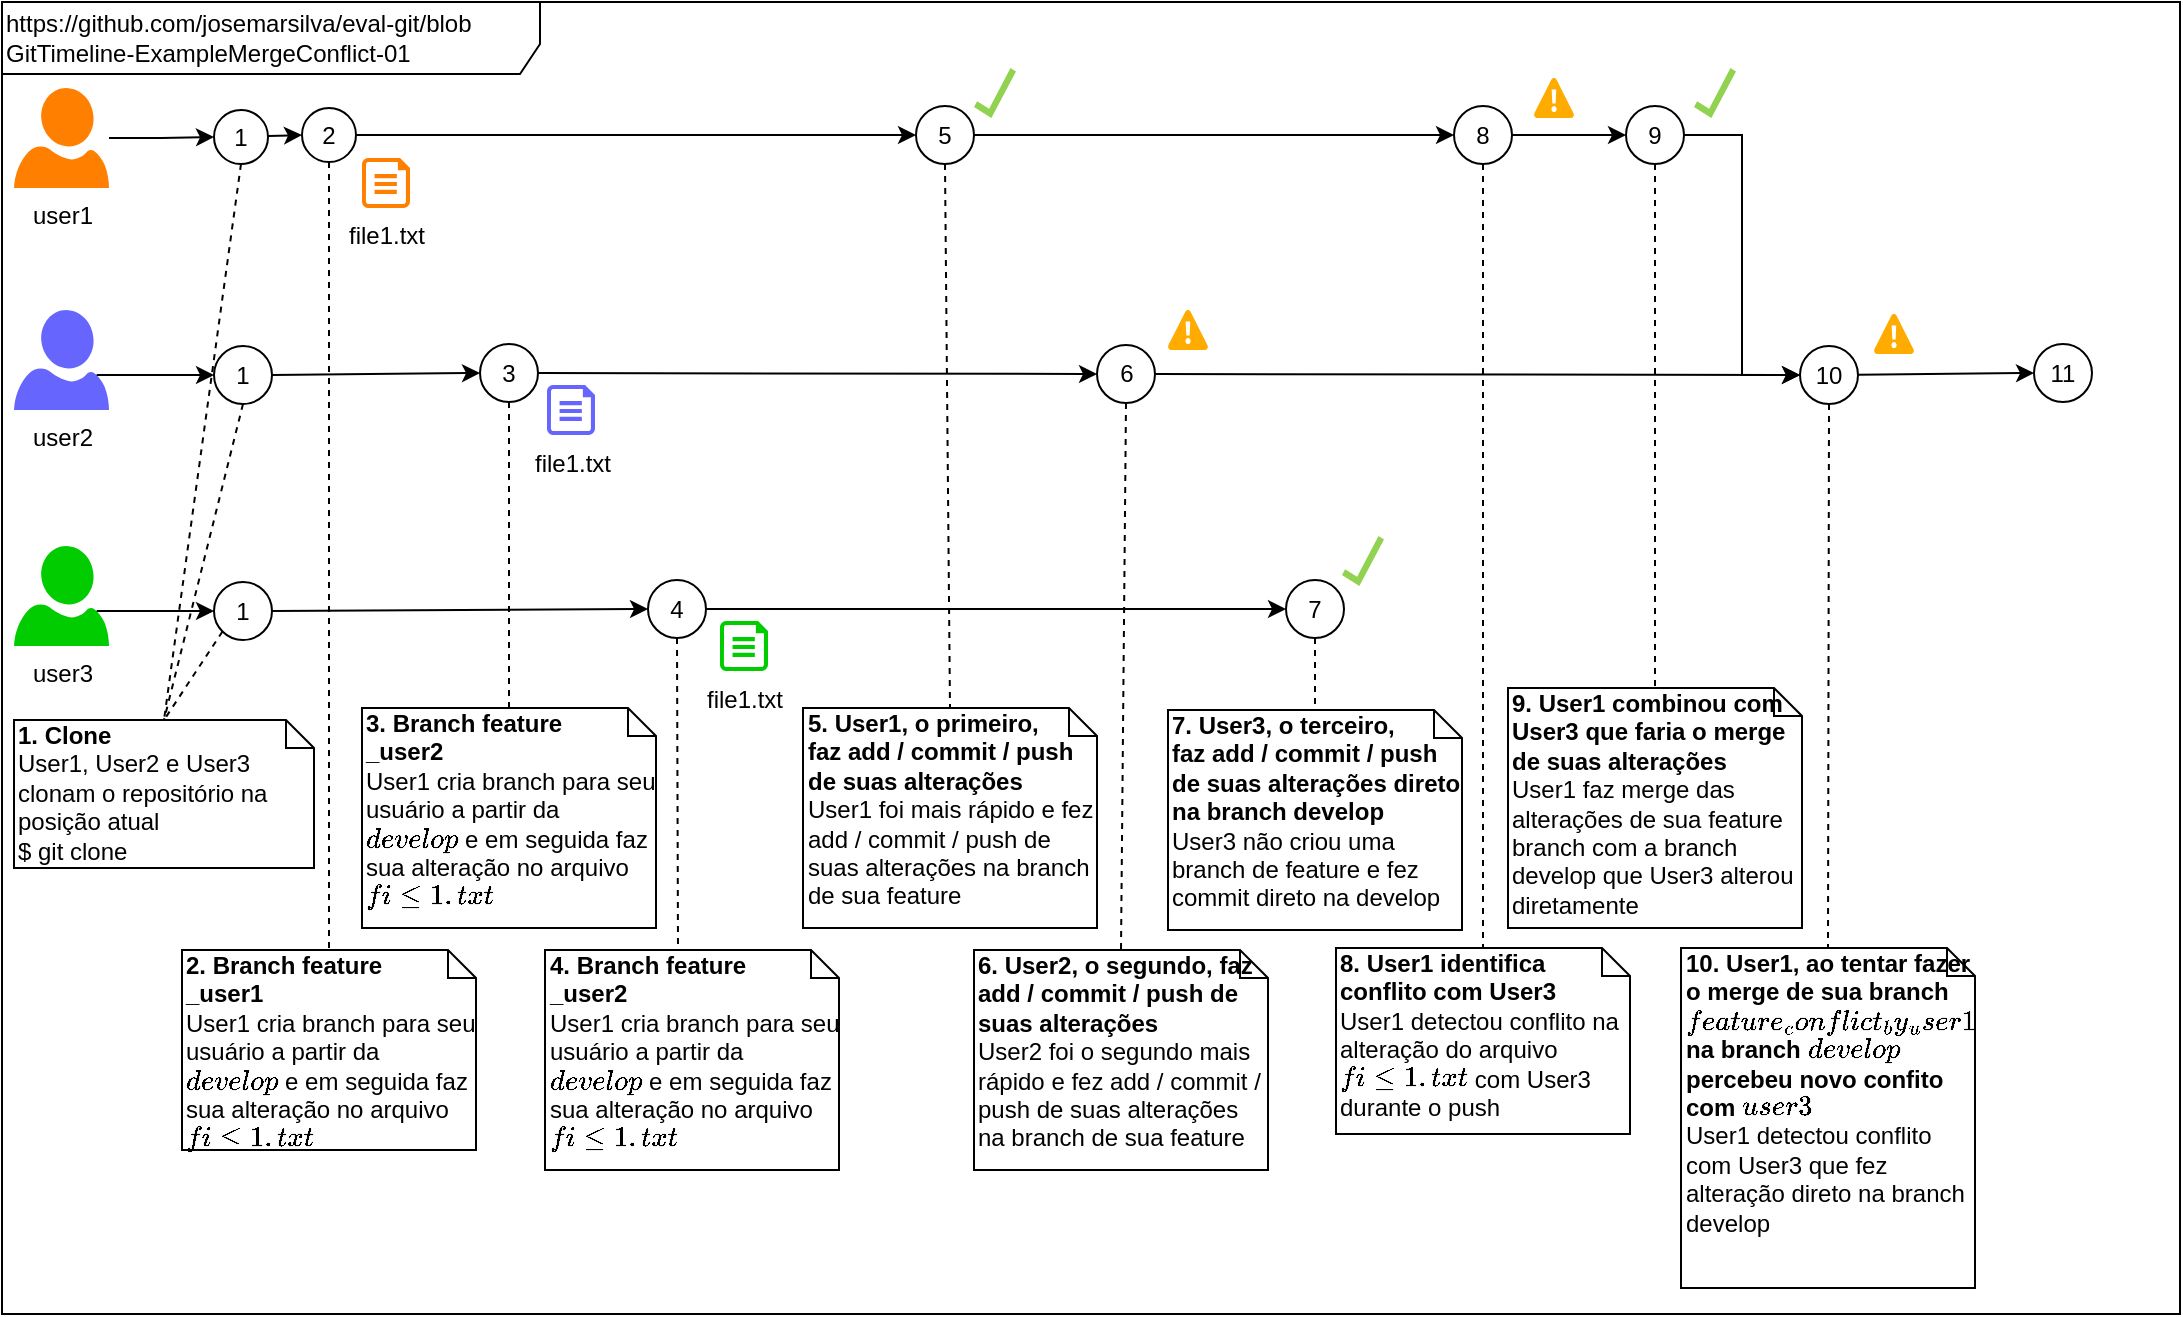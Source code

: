 <mxfile version="13.9.5" type="device"><diagram id="z0UKiYG1ZgoXR_Aw7uvI" name="Página-1"><mxGraphModel dx="1108" dy="534" grid="1" gridSize="10" guides="1" tooltips="1" connect="1" arrows="1" fold="1" page="1" pageScale="1" pageWidth="827" pageHeight="1169" math="0" shadow="0"><root><mxCell id="0"/><mxCell id="1" parent="0"/><mxCell id="LFX2q1SVXw5Jd2iW4BqX-1" value="https://github.com/josemarsilva/eval-git/blob&lt;br&gt;GitTimeline-ExampleMergeConflict-01" style="shape=umlFrame;whiteSpace=wrap;html=1;fontSize=12;align=left;width=269;height=36;" parent="1" vertex="1"><mxGeometry x="4" y="4" width="1089" height="656" as="geometry"/></mxCell><mxCell id="0emcE3fUM6IB5kJj26i7-23" value="&lt;b&gt;2. Branch feature&lt;br&gt;_user1&lt;br&gt;&lt;/b&gt;User1 cria branch para seu usuário a partir da `develop` e em seguida faz sua alteração no arquivo `file1.txt`&amp;nbsp;&lt;br&gt;" style="shape=note;whiteSpace=wrap;html=1;size=14;verticalAlign=top;align=left;spacingTop=-6;fillColor=none;" parent="1" vertex="1"><mxGeometry x="94" y="478" width="147" height="100" as="geometry"/></mxCell><mxCell id="0emcE3fUM6IB5kJj26i7-2" value="user2&lt;br&gt;" style="verticalLabelPosition=bottom;html=1;verticalAlign=top;align=center;strokeColor=none;fillColor=#6666FF;shape=mxgraph.azure.user;" parent="1" vertex="1"><mxGeometry x="10" y="158" width="47.5" height="50" as="geometry"/></mxCell><mxCell id="0emcE3fUM6IB5kJj26i7-12" style="edgeStyle=orthogonalEdgeStyle;rounded=0;orthogonalLoop=1;jettySize=auto;html=1;" parent="1" source="0emcE3fUM6IB5kJj26i7-4" target="0emcE3fUM6IB5kJj26i7-10" edge="1"><mxGeometry relative="1" as="geometry"/></mxCell><mxCell id="0emcE3fUM6IB5kJj26i7-4" value="user1" style="verticalLabelPosition=bottom;html=1;verticalAlign=top;align=center;strokeColor=none;fillColor=#FF8000;shape=mxgraph.azure.user;" parent="1" vertex="1"><mxGeometry x="10" y="47" width="47.5" height="50" as="geometry"/></mxCell><mxCell id="0emcE3fUM6IB5kJj26i7-21" style="edgeStyle=none;rounded=0;orthogonalLoop=1;jettySize=auto;html=1;entryX=0;entryY=0.5;entryDx=0;entryDy=0;endArrow=classic;endFill=1;" parent="1" source="0emcE3fUM6IB5kJj26i7-10" target="0emcE3fUM6IB5kJj26i7-19" edge="1"><mxGeometry relative="1" as="geometry"/></mxCell><mxCell id="0emcE3fUM6IB5kJj26i7-10" value="1" style="ellipse;whiteSpace=wrap;html=1;aspect=fixed;fillColor=none;" parent="1" vertex="1"><mxGeometry x="110" y="58" width="27" height="27" as="geometry"/></mxCell><mxCell id="0emcE3fUM6IB5kJj26i7-14" style="edgeStyle=orthogonalEdgeStyle;rounded=0;orthogonalLoop=1;jettySize=auto;html=1;exitX=0.87;exitY=0.65;exitDx=0;exitDy=0;exitPerimeter=0;" parent="1" source="0emcE3fUM6IB5kJj26i7-2" target="0emcE3fUM6IB5kJj26i7-15" edge="1"><mxGeometry relative="1" as="geometry"><mxPoint x="57.5" y="193" as="sourcePoint"/></mxGeometry></mxCell><mxCell id="0emcE3fUM6IB5kJj26i7-17" style="rounded=0;orthogonalLoop=1;jettySize=auto;html=1;entryX=0.5;entryY=0;entryDx=0;entryDy=0;entryPerimeter=0;dashed=1;exitX=0.5;exitY=1;exitDx=0;exitDy=0;endArrow=none;endFill=0;" parent="1" source="0emcE3fUM6IB5kJj26i7-15" target="0emcE3fUM6IB5kJj26i7-16" edge="1"><mxGeometry relative="1" as="geometry"/></mxCell><mxCell id="0emcE3fUM6IB5kJj26i7-15" value="1" style="ellipse;whiteSpace=wrap;html=1;aspect=fixed;fillColor=none;" parent="1" vertex="1"><mxGeometry x="110" y="176" width="29" height="29" as="geometry"/></mxCell><mxCell id="0emcE3fUM6IB5kJj26i7-16" value="&lt;b&gt;1. Clone&lt;br&gt;&lt;/b&gt;User1, User2 e User3 clonam o repositório na posição atual&lt;br&gt;$ git clone&lt;br&gt;" style="shape=note;whiteSpace=wrap;html=1;size=14;verticalAlign=top;align=left;spacingTop=-6;fillColor=none;" parent="1" vertex="1"><mxGeometry x="10" y="363" width="150" height="74" as="geometry"/></mxCell><mxCell id="0emcE3fUM6IB5kJj26i7-18" style="rounded=0;orthogonalLoop=1;jettySize=auto;html=1;entryX=0.5;entryY=0;entryDx=0;entryDy=0;entryPerimeter=0;dashed=1;exitX=0.5;exitY=1;exitDx=0;exitDy=0;endArrow=none;endFill=0;" parent="1" source="0emcE3fUM6IB5kJj26i7-10" target="0emcE3fUM6IB5kJj26i7-16" edge="1"><mxGeometry relative="1" as="geometry"><mxPoint x="135" y="204" as="sourcePoint"/><mxPoint x="80" y="263" as="targetPoint"/></mxGeometry></mxCell><mxCell id="3jLImMYtfEj_FTngz0eI-1" style="edgeStyle=orthogonalEdgeStyle;rounded=0;orthogonalLoop=1;jettySize=auto;html=1;entryX=0;entryY=0.5;entryDx=0;entryDy=0;" parent="1" source="0emcE3fUM6IB5kJj26i7-19" target="_9E9GQLIFvflxIt_rrhu-25" edge="1"><mxGeometry relative="1" as="geometry"><mxPoint x="442" y="71" as="targetPoint"/></mxGeometry></mxCell><mxCell id="0emcE3fUM6IB5kJj26i7-19" value="2" style="ellipse;whiteSpace=wrap;html=1;aspect=fixed;fillColor=none;" parent="1" vertex="1"><mxGeometry x="154" y="57" width="27" height="27" as="geometry"/></mxCell><mxCell id="0emcE3fUM6IB5kJj26i7-28" style="edgeStyle=none;rounded=0;orthogonalLoop=1;jettySize=auto;html=1;entryX=0;entryY=0.5;entryDx=0;entryDy=0;endArrow=classic;endFill=1;" parent="1" source="0emcE3fUM6IB5kJj26i7-20" target="_9E9GQLIFvflxIt_rrhu-37" edge="1"><mxGeometry relative="1" as="geometry"><mxPoint x="372" y="190" as="targetPoint"/></mxGeometry></mxCell><mxCell id="0emcE3fUM6IB5kJj26i7-20" value="3" style="ellipse;whiteSpace=wrap;html=1;aspect=fixed;fillColor=none;" parent="1" vertex="1"><mxGeometry x="243" y="175" width="29" height="29" as="geometry"/></mxCell><mxCell id="0emcE3fUM6IB5kJj26i7-22" style="edgeStyle=none;rounded=0;orthogonalLoop=1;jettySize=auto;html=1;entryX=0;entryY=0.5;entryDx=0;entryDy=0;endArrow=classic;endFill=1;exitX=1;exitY=0.5;exitDx=0;exitDy=0;" parent="1" source="0emcE3fUM6IB5kJj26i7-15" target="0emcE3fUM6IB5kJj26i7-20" edge="1"><mxGeometry relative="1" as="geometry"><mxPoint x="147" y="92.5" as="sourcePoint"/><mxPoint x="208" y="92" as="targetPoint"/></mxGeometry></mxCell><mxCell id="0emcE3fUM6IB5kJj26i7-24" style="rounded=0;orthogonalLoop=1;jettySize=auto;html=1;entryX=0.5;entryY=0;entryDx=0;entryDy=0;entryPerimeter=0;dashed=1;exitX=0.5;exitY=1;exitDx=0;exitDy=0;endArrow=none;endFill=0;" parent="1" source="0emcE3fUM6IB5kJj26i7-19" target="0emcE3fUM6IB5kJj26i7-23" edge="1"><mxGeometry relative="1" as="geometry"><mxPoint x="134" y="95" as="sourcePoint"/><mxPoint x="80" y="263" as="targetPoint"/></mxGeometry></mxCell><mxCell id="0emcE3fUM6IB5kJj26i7-25" value="&lt;b&gt;3. Branch feature&lt;br&gt;_user2&lt;br&gt;&lt;/b&gt;User1 cria branch para seu usuário a partir da `develop` e em seguida faz sua alteração no arquivo `file1.txt`&amp;nbsp;&lt;br&gt;" style="shape=note;whiteSpace=wrap;html=1;size=14;verticalAlign=top;align=left;spacingTop=-6;fillColor=none;" parent="1" vertex="1"><mxGeometry x="184" y="357" width="147" height="110" as="geometry"/></mxCell><mxCell id="0emcE3fUM6IB5kJj26i7-26" style="rounded=0;orthogonalLoop=1;jettySize=auto;html=1;entryX=0.5;entryY=0;entryDx=0;entryDy=0;entryPerimeter=0;dashed=1;exitX=0.5;exitY=1;exitDx=0;exitDy=0;endArrow=none;endFill=0;" parent="1" source="0emcE3fUM6IB5kJj26i7-20" target="0emcE3fUM6IB5kJj26i7-25" edge="1"><mxGeometry relative="1" as="geometry"><mxPoint x="190" y="105" as="sourcePoint"/><mxPoint x="90" y="284" as="targetPoint"/></mxGeometry></mxCell><mxCell id="3jLImMYtfEj_FTngz0eI-4" style="rounded=0;orthogonalLoop=1;jettySize=auto;html=1;entryX=0;entryY=0;entryDx=66.5;entryDy=0;entryPerimeter=0;dashed=1;exitX=0.5;exitY=1;exitDx=0;exitDy=0;endArrow=none;endFill=0;" parent="1" source="_9E9GQLIFvflxIt_rrhu-10" target="_9E9GQLIFvflxIt_rrhu-24" edge="1"><mxGeometry relative="1" as="geometry"><mxPoint x="432" y="193" as="sourcePoint"/><mxPoint x="476" y="428" as="targetPoint"/></mxGeometry></mxCell><mxCell id="3jLImMYtfEj_FTngz0eI-16" value="file1.txt" style="verticalLabelPosition=bottom;html=1;verticalAlign=top;align=center;strokeColor=none;fillColor=#FF8000;shape=mxgraph.azure.cloud_services_configuration_file;pointerEvents=1;" parent="1" vertex="1"><mxGeometry x="184" y="82" width="24" height="25" as="geometry"/></mxCell><mxCell id="3jLImMYtfEj_FTngz0eI-18" value="file1.txt&lt;br&gt;" style="verticalLabelPosition=bottom;html=1;verticalAlign=top;align=center;strokeColor=none;fillColor=#6666FF;shape=mxgraph.azure.cloud_services_configuration_file;pointerEvents=1;" parent="1" vertex="1"><mxGeometry x="276.5" y="195.5" width="24" height="25" as="geometry"/></mxCell><mxCell id="_9E9GQLIFvflxIt_rrhu-3" value="user3" style="verticalLabelPosition=bottom;html=1;verticalAlign=top;align=center;strokeColor=none;fillColor=#00CC00;shape=mxgraph.azure.user;" parent="1" vertex="1"><mxGeometry x="10" y="276" width="47.5" height="50" as="geometry"/></mxCell><mxCell id="_9E9GQLIFvflxIt_rrhu-4" style="edgeStyle=orthogonalEdgeStyle;rounded=0;orthogonalLoop=1;jettySize=auto;html=1;exitX=0.87;exitY=0.65;exitDx=0;exitDy=0;exitPerimeter=0;" parent="1" source="_9E9GQLIFvflxIt_rrhu-3" target="_9E9GQLIFvflxIt_rrhu-5" edge="1"><mxGeometry relative="1" as="geometry"><mxPoint x="57.5" y="311" as="sourcePoint"/></mxGeometry></mxCell><mxCell id="_9E9GQLIFvflxIt_rrhu-5" value="1" style="ellipse;whiteSpace=wrap;html=1;aspect=fixed;fillColor=none;" parent="1" vertex="1"><mxGeometry x="110" y="294" width="29" height="29" as="geometry"/></mxCell><mxCell id="_9E9GQLIFvflxIt_rrhu-8" style="edgeStyle=none;rounded=0;orthogonalLoop=1;jettySize=auto;html=1;entryX=0;entryY=0.5;entryDx=0;entryDy=0;endArrow=classic;endFill=1;exitX=1;exitY=0.5;exitDx=0;exitDy=0;" parent="1" source="_9E9GQLIFvflxIt_rrhu-5" target="_9E9GQLIFvflxIt_rrhu-10" edge="1"><mxGeometry relative="1" as="geometry"><mxPoint x="147" y="210.5" as="sourcePoint"/><mxPoint x="226" y="308" as="targetPoint"/></mxGeometry></mxCell><mxCell id="_9E9GQLIFvflxIt_rrhu-9" style="edgeStyle=none;rounded=0;orthogonalLoop=1;jettySize=auto;html=1;endArrow=classic;endFill=1;entryX=0;entryY=0.5;entryDx=0;entryDy=0;" parent="1" source="_9E9GQLIFvflxIt_rrhu-10" target="6Ifr9nWiJXKOAfj0f1Un-2" edge="1"><mxGeometry relative="1" as="geometry"><mxPoint x="565" y="308" as="targetPoint"/></mxGeometry></mxCell><mxCell id="_9E9GQLIFvflxIt_rrhu-10" value="4" style="ellipse;whiteSpace=wrap;html=1;aspect=fixed;fillColor=none;" parent="1" vertex="1"><mxGeometry x="327" y="293" width="29" height="29" as="geometry"/></mxCell><mxCell id="_9E9GQLIFvflxIt_rrhu-15" value="file1.txt" style="verticalLabelPosition=bottom;html=1;verticalAlign=top;align=center;strokeColor=none;fillColor=#00CC00;shape=mxgraph.azure.cloud_services_configuration_file;pointerEvents=1;" parent="1" vertex="1"><mxGeometry x="363" y="313.5" width="24" height="25" as="geometry"/></mxCell><mxCell id="_9E9GQLIFvflxIt_rrhu-22" style="rounded=0;orthogonalLoop=1;jettySize=auto;html=1;entryX=0.5;entryY=0;entryDx=0;entryDy=0;entryPerimeter=0;dashed=1;exitX=0;exitY=1;exitDx=0;exitDy=0;endArrow=none;endFill=0;" parent="1" source="_9E9GQLIFvflxIt_rrhu-5" target="0emcE3fUM6IB5kJj26i7-16" edge="1"><mxGeometry relative="1" as="geometry"><mxPoint x="135" y="215" as="sourcePoint"/><mxPoint x="95" y="373" as="targetPoint"/></mxGeometry></mxCell><mxCell id="_9E9GQLIFvflxIt_rrhu-24" value="&lt;b&gt;4. Branch feature&lt;br&gt;_user2&lt;br&gt;&lt;/b&gt;User1 cria branch para seu usuário a partir da `develop` e em seguida faz sua alteração no arquivo `file1.txt`&amp;nbsp;&lt;br&gt;" style="shape=note;whiteSpace=wrap;html=1;size=14;verticalAlign=top;align=left;spacingTop=-6;fillColor=none;" parent="1" vertex="1"><mxGeometry x="275.5" y="478" width="147" height="110" as="geometry"/></mxCell><mxCell id="6Ifr9nWiJXKOAfj0f1Un-6" style="edgeStyle=orthogonalEdgeStyle;rounded=0;orthogonalLoop=1;jettySize=auto;html=1;entryX=0;entryY=0.5;entryDx=0;entryDy=0;" parent="1" source="_9E9GQLIFvflxIt_rrhu-25" target="6Ifr9nWiJXKOAfj0f1Un-7" edge="1"><mxGeometry relative="1" as="geometry"><mxPoint x="770" y="70.5" as="targetPoint"/></mxGeometry></mxCell><mxCell id="_9E9GQLIFvflxIt_rrhu-25" value="5" style="ellipse;whiteSpace=wrap;html=1;aspect=fixed;fillColor=none;" parent="1" vertex="1"><mxGeometry x="461" y="56" width="29" height="29" as="geometry"/></mxCell><mxCell id="_9E9GQLIFvflxIt_rrhu-26" value="&lt;b&gt;5. User1, o primeiro, &lt;br&gt;faz add / commit / push de suas alterações&lt;br&gt;&lt;/b&gt;User1 foi mais rápido e fez add / commit / push de suas alterações na branch de sua feature" style="shape=note;whiteSpace=wrap;html=1;size=14;verticalAlign=top;align=left;spacingTop=-6;fillColor=none;" parent="1" vertex="1"><mxGeometry x="404.5" y="357" width="147" height="110" as="geometry"/></mxCell><mxCell id="_9E9GQLIFvflxIt_rrhu-27" style="rounded=0;orthogonalLoop=1;jettySize=auto;html=1;entryX=0.5;entryY=0;entryDx=0;entryDy=0;entryPerimeter=0;dashed=1;exitX=0.5;exitY=1;exitDx=0;exitDy=0;endArrow=none;endFill=0;" parent="1" source="_9E9GQLIFvflxIt_rrhu-25" target="_9E9GQLIFvflxIt_rrhu-26" edge="1"><mxGeometry relative="1" as="geometry"><mxPoint x="447" y="210.5" as="sourcePoint"/><mxPoint x="279" y="290.5" as="targetPoint"/></mxGeometry></mxCell><mxCell id="_9E9GQLIFvflxIt_rrhu-28" value="&lt;b&gt;6. User2, o segundo, faz add / commit / push de suas alterações&lt;br&gt;&lt;/b&gt;User2 foi o segundo mais rápido e fez add / commit / push de suas alterações&amp;nbsp; na branch de sua feature" style="shape=note;whiteSpace=wrap;html=1;size=14;verticalAlign=top;align=left;spacingTop=-6;fillColor=none;" parent="1" vertex="1"><mxGeometry x="490" y="478" width="147" height="110" as="geometry"/></mxCell><mxCell id="_9E9GQLIFvflxIt_rrhu-29" style="rounded=0;orthogonalLoop=1;jettySize=auto;html=1;entryX=0.5;entryY=0;entryDx=0;entryDy=0;entryPerimeter=0;dashed=1;endArrow=none;endFill=0;exitX=0.5;exitY=1;exitDx=0;exitDy=0;" parent="1" source="_9E9GQLIFvflxIt_rrhu-37" target="_9E9GQLIFvflxIt_rrhu-28" edge="1"><mxGeometry relative="1" as="geometry"><mxPoint x="570" y="206" as="sourcePoint"/><mxPoint x="364.5" y="411.5" as="targetPoint"/></mxGeometry></mxCell><mxCell id="_9E9GQLIFvflxIt_rrhu-32" value="" style="shadow=0;dashed=0;html=1;strokeColor=none;labelPosition=center;verticalLabelPosition=bottom;verticalAlign=top;align=center;shape=mxgraph.mscae.general.checkmark;fillColor=#91D250;pointerEvents=1;" parent="1" vertex="1"><mxGeometry x="490" y="37" width="21" height="25" as="geometry"/></mxCell><mxCell id="6Ifr9nWiJXKOAfj0f1Un-10" style="rounded=0;orthogonalLoop=1;jettySize=auto;html=1;entryX=0;entryY=0.5;entryDx=0;entryDy=0;" parent="1" source="_9E9GQLIFvflxIt_rrhu-37" target="6Ifr9nWiJXKOAfj0f1Un-20" edge="1"><mxGeometry relative="1" as="geometry"/></mxCell><mxCell id="_9E9GQLIFvflxIt_rrhu-37" value="6" style="ellipse;whiteSpace=wrap;html=1;aspect=fixed;fillColor=none;" parent="1" vertex="1"><mxGeometry x="551.5" y="175.5" width="29" height="29" as="geometry"/></mxCell><mxCell id="6Ifr9nWiJXKOAfj0f1Un-2" value="7" style="ellipse;whiteSpace=wrap;html=1;aspect=fixed;fillColor=none;" parent="1" vertex="1"><mxGeometry x="646" y="293" width="29" height="29" as="geometry"/></mxCell><mxCell id="6Ifr9nWiJXKOAfj0f1Un-3" value="&lt;b&gt;7. User3, o terceiro, &lt;br&gt;faz add / commit / push de suas alterações direto na branch develop&lt;br&gt;&lt;/b&gt;User3 não criou uma branch de feature e fez commit direto na develop" style="shape=note;whiteSpace=wrap;html=1;size=14;verticalAlign=top;align=left;spacingTop=-6;fillColor=none;" parent="1" vertex="1"><mxGeometry x="587" y="358" width="147" height="110" as="geometry"/></mxCell><mxCell id="6Ifr9nWiJXKOAfj0f1Un-4" style="rounded=0;orthogonalLoop=1;jettySize=auto;html=1;entryX=0.5;entryY=0;entryDx=0;entryDy=0;entryPerimeter=0;dashed=1;exitX=0.5;exitY=1;exitDx=0;exitDy=0;endArrow=none;endFill=0;" parent="1" source="6Ifr9nWiJXKOAfj0f1Un-2" target="6Ifr9nWiJXKOAfj0f1Un-3" edge="1"><mxGeometry relative="1" as="geometry"><mxPoint x="648.5" y="92" as="sourcePoint"/><mxPoint x="451.5" y="297.5" as="targetPoint"/></mxGeometry></mxCell><mxCell id="6Ifr9nWiJXKOAfj0f1Un-5" value="" style="shadow=0;dashed=0;html=1;strokeColor=none;labelPosition=center;verticalLabelPosition=bottom;verticalAlign=top;align=center;shape=mxgraph.mscae.general.checkmark;fillColor=#91D250;pointerEvents=1;" parent="1" vertex="1"><mxGeometry x="674" y="271" width="21" height="25" as="geometry"/></mxCell><mxCell id="6Ifr9nWiJXKOAfj0f1Un-14" style="edgeStyle=orthogonalEdgeStyle;rounded=0;orthogonalLoop=1;jettySize=auto;html=1;" parent="1" source="6Ifr9nWiJXKOAfj0f1Un-7" target="6Ifr9nWiJXKOAfj0f1Un-13" edge="1"><mxGeometry relative="1" as="geometry"/></mxCell><mxCell id="6Ifr9nWiJXKOAfj0f1Un-7" value="8" style="ellipse;whiteSpace=wrap;html=1;aspect=fixed;fillColor=none;" parent="1" vertex="1"><mxGeometry x="730" y="56" width="29" height="29" as="geometry"/></mxCell><mxCell id="6Ifr9nWiJXKOAfj0f1Un-8" value="&lt;b&gt;8. User1 identifica conflito com User3&lt;br&gt;&lt;/b&gt;User1 detectou conflito na alteração do arquivo `file1.txt` com User3 durante o push" style="shape=note;whiteSpace=wrap;html=1;size=14;verticalAlign=top;align=left;spacingTop=-6;fillColor=none;" parent="1" vertex="1"><mxGeometry x="671" y="477" width="147" height="93" as="geometry"/></mxCell><mxCell id="6Ifr9nWiJXKOAfj0f1Un-9" style="rounded=0;orthogonalLoop=1;jettySize=auto;html=1;entryX=0.5;entryY=0;entryDx=0;entryDy=0;entryPerimeter=0;dashed=1;endArrow=none;endFill=0;exitX=0.5;exitY=1;exitDx=0;exitDy=0;" parent="1" source="6Ifr9nWiJXKOAfj0f1Un-7" target="6Ifr9nWiJXKOAfj0f1Un-8" edge="1"><mxGeometry relative="1" as="geometry"><mxPoint x="747" y="204" as="sourcePoint"/><mxPoint x="545.5" y="410.5" as="targetPoint"/></mxGeometry></mxCell><mxCell id="6Ifr9nWiJXKOAfj0f1Un-11" value="&lt;b&gt;9. User1 combinou com User3 que faria o merge de suas alterações&lt;br&gt;&lt;/b&gt;User1 faz merge das alterações de sua feature branch com a branch develop que User3 alterou diretamente" style="shape=note;whiteSpace=wrap;html=1;size=14;verticalAlign=top;align=left;spacingTop=-6;fillColor=none;" parent="1" vertex="1"><mxGeometry x="757" y="347" width="147" height="120" as="geometry"/></mxCell><mxCell id="6Ifr9nWiJXKOAfj0f1Un-12" style="rounded=0;orthogonalLoop=1;jettySize=auto;html=1;entryX=0.5;entryY=0;entryDx=0;entryDy=0;entryPerimeter=0;dashed=1;exitX=0.5;exitY=1;exitDx=0;exitDy=0;endArrow=none;endFill=0;" parent="1" source="6Ifr9nWiJXKOAfj0f1Un-13" target="6Ifr9nWiJXKOAfj0f1Un-11" edge="1"><mxGeometry relative="1" as="geometry"><mxPoint x="831" y="321" as="sourcePoint"/><mxPoint x="621.5" y="296.5" as="targetPoint"/></mxGeometry></mxCell><mxCell id="6Ifr9nWiJXKOAfj0f1Un-19" style="edgeStyle=orthogonalEdgeStyle;rounded=0;orthogonalLoop=1;jettySize=auto;html=1;entryX=0;entryY=0.5;entryDx=0;entryDy=0;" parent="1" source="6Ifr9nWiJXKOAfj0f1Un-13" target="6Ifr9nWiJXKOAfj0f1Un-20" edge="1"><mxGeometry relative="1" as="geometry"><mxPoint x="910" y="70.5" as="targetPoint"/></mxGeometry></mxCell><mxCell id="6Ifr9nWiJXKOAfj0f1Un-13" value="9" style="ellipse;whiteSpace=wrap;html=1;aspect=fixed;fillColor=none;" parent="1" vertex="1"><mxGeometry x="816" y="56" width="29" height="29" as="geometry"/></mxCell><mxCell id="6Ifr9nWiJXKOAfj0f1Un-16" value="" style="shadow=0;dashed=0;html=1;strokeColor=none;labelPosition=center;verticalLabelPosition=bottom;verticalAlign=top;align=center;shape=mxgraph.mscae.general.checkmark;fillColor=#91D250;pointerEvents=1;" parent="1" vertex="1"><mxGeometry x="850" y="37" width="21" height="25" as="geometry"/></mxCell><mxCell id="6Ifr9nWiJXKOAfj0f1Un-17" value="&lt;b&gt;10. User1, ao tentar fazer o merge de sua branch `feature_conflict_by_ user1` na branch `develop` percebeu novo confito com `user3`&lt;br&gt;&lt;/b&gt;User1 detectou conflito com User3 que fez alteração direto na branch develop&lt;br&gt;" style="shape=note;whiteSpace=wrap;html=1;size=14;verticalAlign=top;align=left;spacingTop=-6;fillColor=none;" parent="1" vertex="1"><mxGeometry x="843.5" y="477" width="147" height="170" as="geometry"/></mxCell><mxCell id="6Ifr9nWiJXKOAfj0f1Un-18" style="rounded=0;orthogonalLoop=1;jettySize=auto;html=1;entryX=0.5;entryY=0;entryDx=0;entryDy=0;entryPerimeter=0;dashed=1;endArrow=none;endFill=0;exitX=0.5;exitY=1;exitDx=0;exitDy=0;" parent="1" source="6Ifr9nWiJXKOAfj0f1Un-20" target="6Ifr9nWiJXKOAfj0f1Un-17" edge="1"><mxGeometry relative="1" as="geometry"><mxPoint x="917.5" y="85" as="sourcePoint"/><mxPoint x="718" y="410.5" as="targetPoint"/></mxGeometry></mxCell><mxCell id="6Ifr9nWiJXKOAfj0f1Un-23" style="rounded=0;orthogonalLoop=1;jettySize=auto;html=1;entryX=0;entryY=0.5;entryDx=0;entryDy=0;" parent="1" source="6Ifr9nWiJXKOAfj0f1Un-20" edge="1" target="6Ifr9nWiJXKOAfj0f1Un-25"><mxGeometry relative="1" as="geometry"><mxPoint x="1020" y="70.5" as="targetPoint"/></mxGeometry></mxCell><mxCell id="6Ifr9nWiJXKOAfj0f1Un-20" value="10" style="ellipse;whiteSpace=wrap;html=1;aspect=fixed;fillColor=none;" parent="1" vertex="1"><mxGeometry x="903" y="176" width="29" height="29" as="geometry"/></mxCell><mxCell id="6Ifr9nWiJXKOAfj0f1Un-25" value="11" style="ellipse;whiteSpace=wrap;html=1;aspect=fixed;fillColor=none;" parent="1" vertex="1"><mxGeometry x="1020" y="175" width="29" height="29" as="geometry"/></mxCell><mxCell id="ymwnJWDJGtH8ovvRyhr_-1" value="" style="shape=mxgraph.azure.azure_alert;fillColor=#FFAB00;strokeColor=none;html=1" vertex="1" parent="1"><mxGeometry x="587" y="158" width="20" height="20" as="geometry"/></mxCell><mxCell id="ymwnJWDJGtH8ovvRyhr_-3" value="" style="shape=mxgraph.azure.azure_alert;fillColor=#FFAB00;strokeColor=none;html=1" vertex="1" parent="1"><mxGeometry x="770" y="42" width="20" height="20" as="geometry"/></mxCell><mxCell id="ymwnJWDJGtH8ovvRyhr_-5" value="" style="shape=mxgraph.azure.azure_alert;fillColor=#FFAB00;strokeColor=none;html=1" vertex="1" parent="1"><mxGeometry x="940" y="160" width="20" height="20" as="geometry"/></mxCell></root></mxGraphModel></diagram></mxfile>